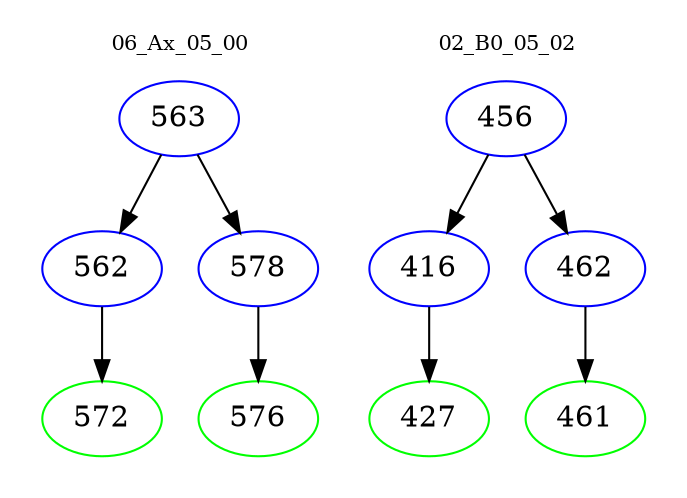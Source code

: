 digraph{
subgraph cluster_0 {
color = white
label = "06_Ax_05_00";
fontsize=10;
T0_563 [label="563", color="blue"]
T0_563 -> T0_562 [color="black"]
T0_562 [label="562", color="blue"]
T0_562 -> T0_572 [color="black"]
T0_572 [label="572", color="green"]
T0_563 -> T0_578 [color="black"]
T0_578 [label="578", color="blue"]
T0_578 -> T0_576 [color="black"]
T0_576 [label="576", color="green"]
}
subgraph cluster_1 {
color = white
label = "02_B0_05_02";
fontsize=10;
T1_456 [label="456", color="blue"]
T1_456 -> T1_416 [color="black"]
T1_416 [label="416", color="blue"]
T1_416 -> T1_427 [color="black"]
T1_427 [label="427", color="green"]
T1_456 -> T1_462 [color="black"]
T1_462 [label="462", color="blue"]
T1_462 -> T1_461 [color="black"]
T1_461 [label="461", color="green"]
}
}
